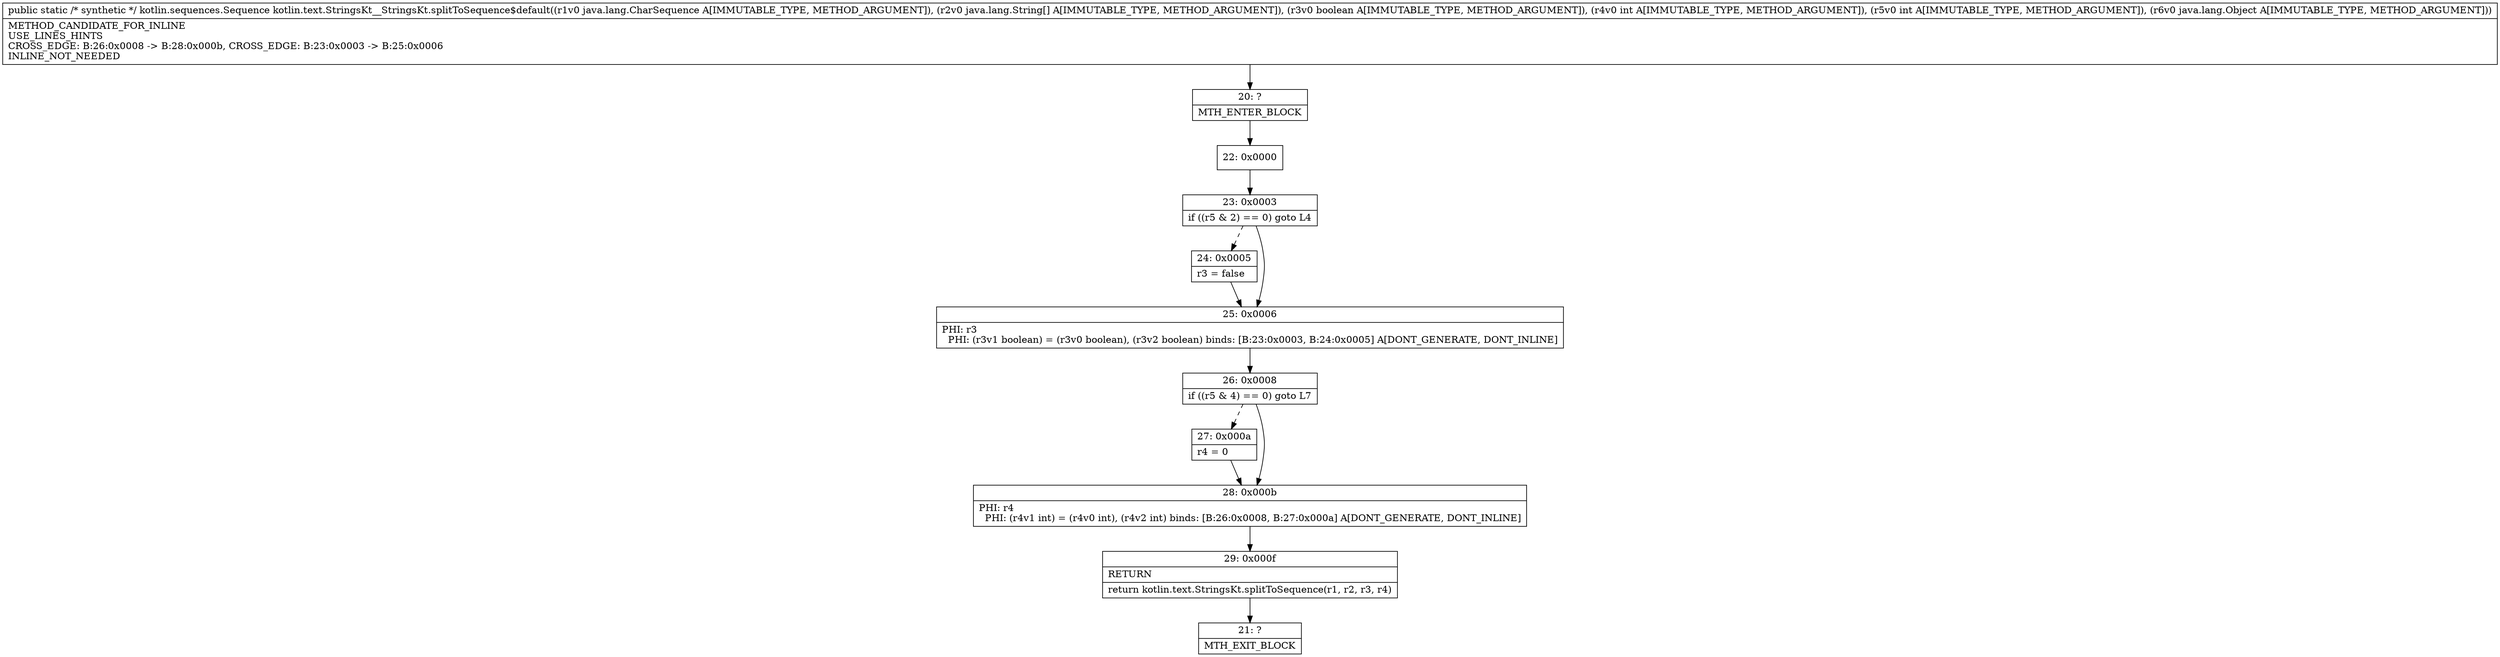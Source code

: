 digraph "CFG forkotlin.text.StringsKt__StringsKt.splitToSequence$default(Ljava\/lang\/CharSequence;[Ljava\/lang\/String;ZIILjava\/lang\/Object;)Lkotlin\/sequences\/Sequence;" {
Node_20 [shape=record,label="{20\:\ ?|MTH_ENTER_BLOCK\l}"];
Node_22 [shape=record,label="{22\:\ 0x0000}"];
Node_23 [shape=record,label="{23\:\ 0x0003|if ((r5 & 2) == 0) goto L4\l}"];
Node_24 [shape=record,label="{24\:\ 0x0005|r3 = false\l}"];
Node_25 [shape=record,label="{25\:\ 0x0006|PHI: r3 \l  PHI: (r3v1 boolean) = (r3v0 boolean), (r3v2 boolean) binds: [B:23:0x0003, B:24:0x0005] A[DONT_GENERATE, DONT_INLINE]\l}"];
Node_26 [shape=record,label="{26\:\ 0x0008|if ((r5 & 4) == 0) goto L7\l}"];
Node_27 [shape=record,label="{27\:\ 0x000a|r4 = 0\l}"];
Node_28 [shape=record,label="{28\:\ 0x000b|PHI: r4 \l  PHI: (r4v1 int) = (r4v0 int), (r4v2 int) binds: [B:26:0x0008, B:27:0x000a] A[DONT_GENERATE, DONT_INLINE]\l}"];
Node_29 [shape=record,label="{29\:\ 0x000f|RETURN\l|return kotlin.text.StringsKt.splitToSequence(r1, r2, r3, r4)\l}"];
Node_21 [shape=record,label="{21\:\ ?|MTH_EXIT_BLOCK\l}"];
MethodNode[shape=record,label="{public static \/* synthetic *\/ kotlin.sequences.Sequence kotlin.text.StringsKt__StringsKt.splitToSequence$default((r1v0 java.lang.CharSequence A[IMMUTABLE_TYPE, METHOD_ARGUMENT]), (r2v0 java.lang.String[] A[IMMUTABLE_TYPE, METHOD_ARGUMENT]), (r3v0 boolean A[IMMUTABLE_TYPE, METHOD_ARGUMENT]), (r4v0 int A[IMMUTABLE_TYPE, METHOD_ARGUMENT]), (r5v0 int A[IMMUTABLE_TYPE, METHOD_ARGUMENT]), (r6v0 java.lang.Object A[IMMUTABLE_TYPE, METHOD_ARGUMENT]))  | METHOD_CANDIDATE_FOR_INLINE\lUSE_LINES_HINTS\lCROSS_EDGE: B:26:0x0008 \-\> B:28:0x000b, CROSS_EDGE: B:23:0x0003 \-\> B:25:0x0006\lINLINE_NOT_NEEDED\l}"];
MethodNode -> Node_20;Node_20 -> Node_22;
Node_22 -> Node_23;
Node_23 -> Node_24[style=dashed];
Node_23 -> Node_25;
Node_24 -> Node_25;
Node_25 -> Node_26;
Node_26 -> Node_27[style=dashed];
Node_26 -> Node_28;
Node_27 -> Node_28;
Node_28 -> Node_29;
Node_29 -> Node_21;
}

